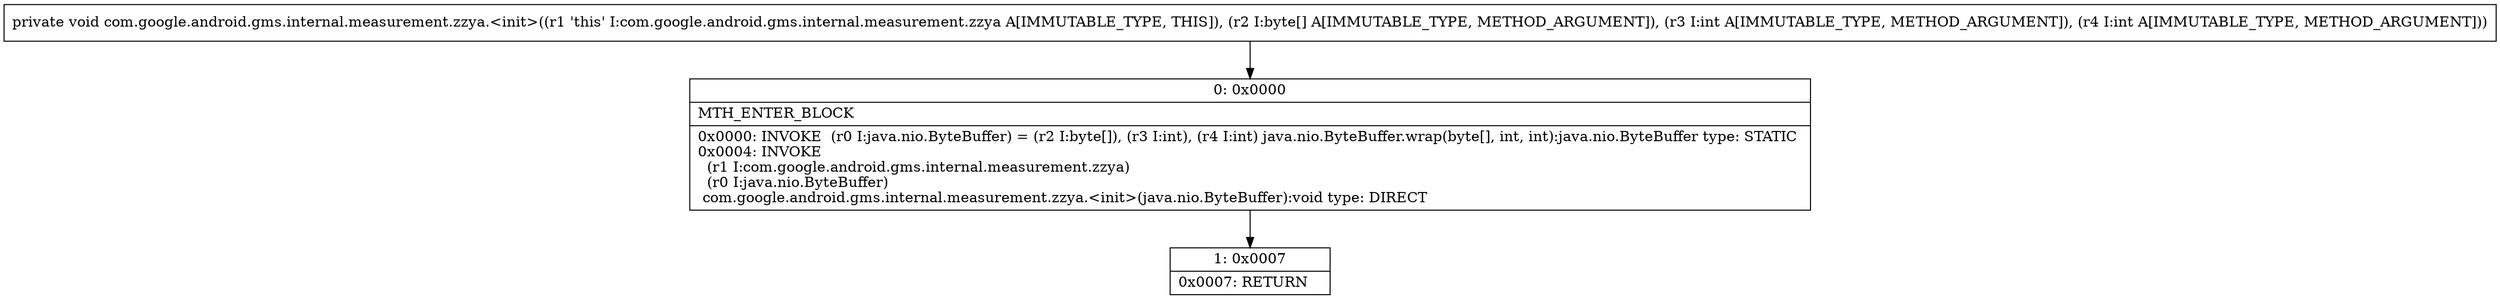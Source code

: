 digraph "CFG forcom.google.android.gms.internal.measurement.zzya.\<init\>([BII)V" {
Node_0 [shape=record,label="{0\:\ 0x0000|MTH_ENTER_BLOCK\l|0x0000: INVOKE  (r0 I:java.nio.ByteBuffer) = (r2 I:byte[]), (r3 I:int), (r4 I:int) java.nio.ByteBuffer.wrap(byte[], int, int):java.nio.ByteBuffer type: STATIC \l0x0004: INVOKE  \l  (r1 I:com.google.android.gms.internal.measurement.zzya)\l  (r0 I:java.nio.ByteBuffer)\l com.google.android.gms.internal.measurement.zzya.\<init\>(java.nio.ByteBuffer):void type: DIRECT \l}"];
Node_1 [shape=record,label="{1\:\ 0x0007|0x0007: RETURN   \l}"];
MethodNode[shape=record,label="{private void com.google.android.gms.internal.measurement.zzya.\<init\>((r1 'this' I:com.google.android.gms.internal.measurement.zzya A[IMMUTABLE_TYPE, THIS]), (r2 I:byte[] A[IMMUTABLE_TYPE, METHOD_ARGUMENT]), (r3 I:int A[IMMUTABLE_TYPE, METHOD_ARGUMENT]), (r4 I:int A[IMMUTABLE_TYPE, METHOD_ARGUMENT])) }"];
MethodNode -> Node_0;
Node_0 -> Node_1;
}

